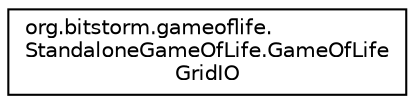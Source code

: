 digraph "Graphical Class Hierarchy"
{
  edge [fontname="Helvetica",fontsize="10",labelfontname="Helvetica",labelfontsize="10"];
  node [fontname="Helvetica",fontsize="10",shape=record];
  rankdir="LR";
  Node1 [label="org.bitstorm.gameoflife.\lStandaloneGameOfLife.GameOfLife\lGridIO",height=0.2,width=0.4,color="black", fillcolor="white", style="filled",URL="$classorg_1_1bitstorm_1_1gameoflife_1_1StandaloneGameOfLife_1_1GameOfLifeGridIO.html"];
}
